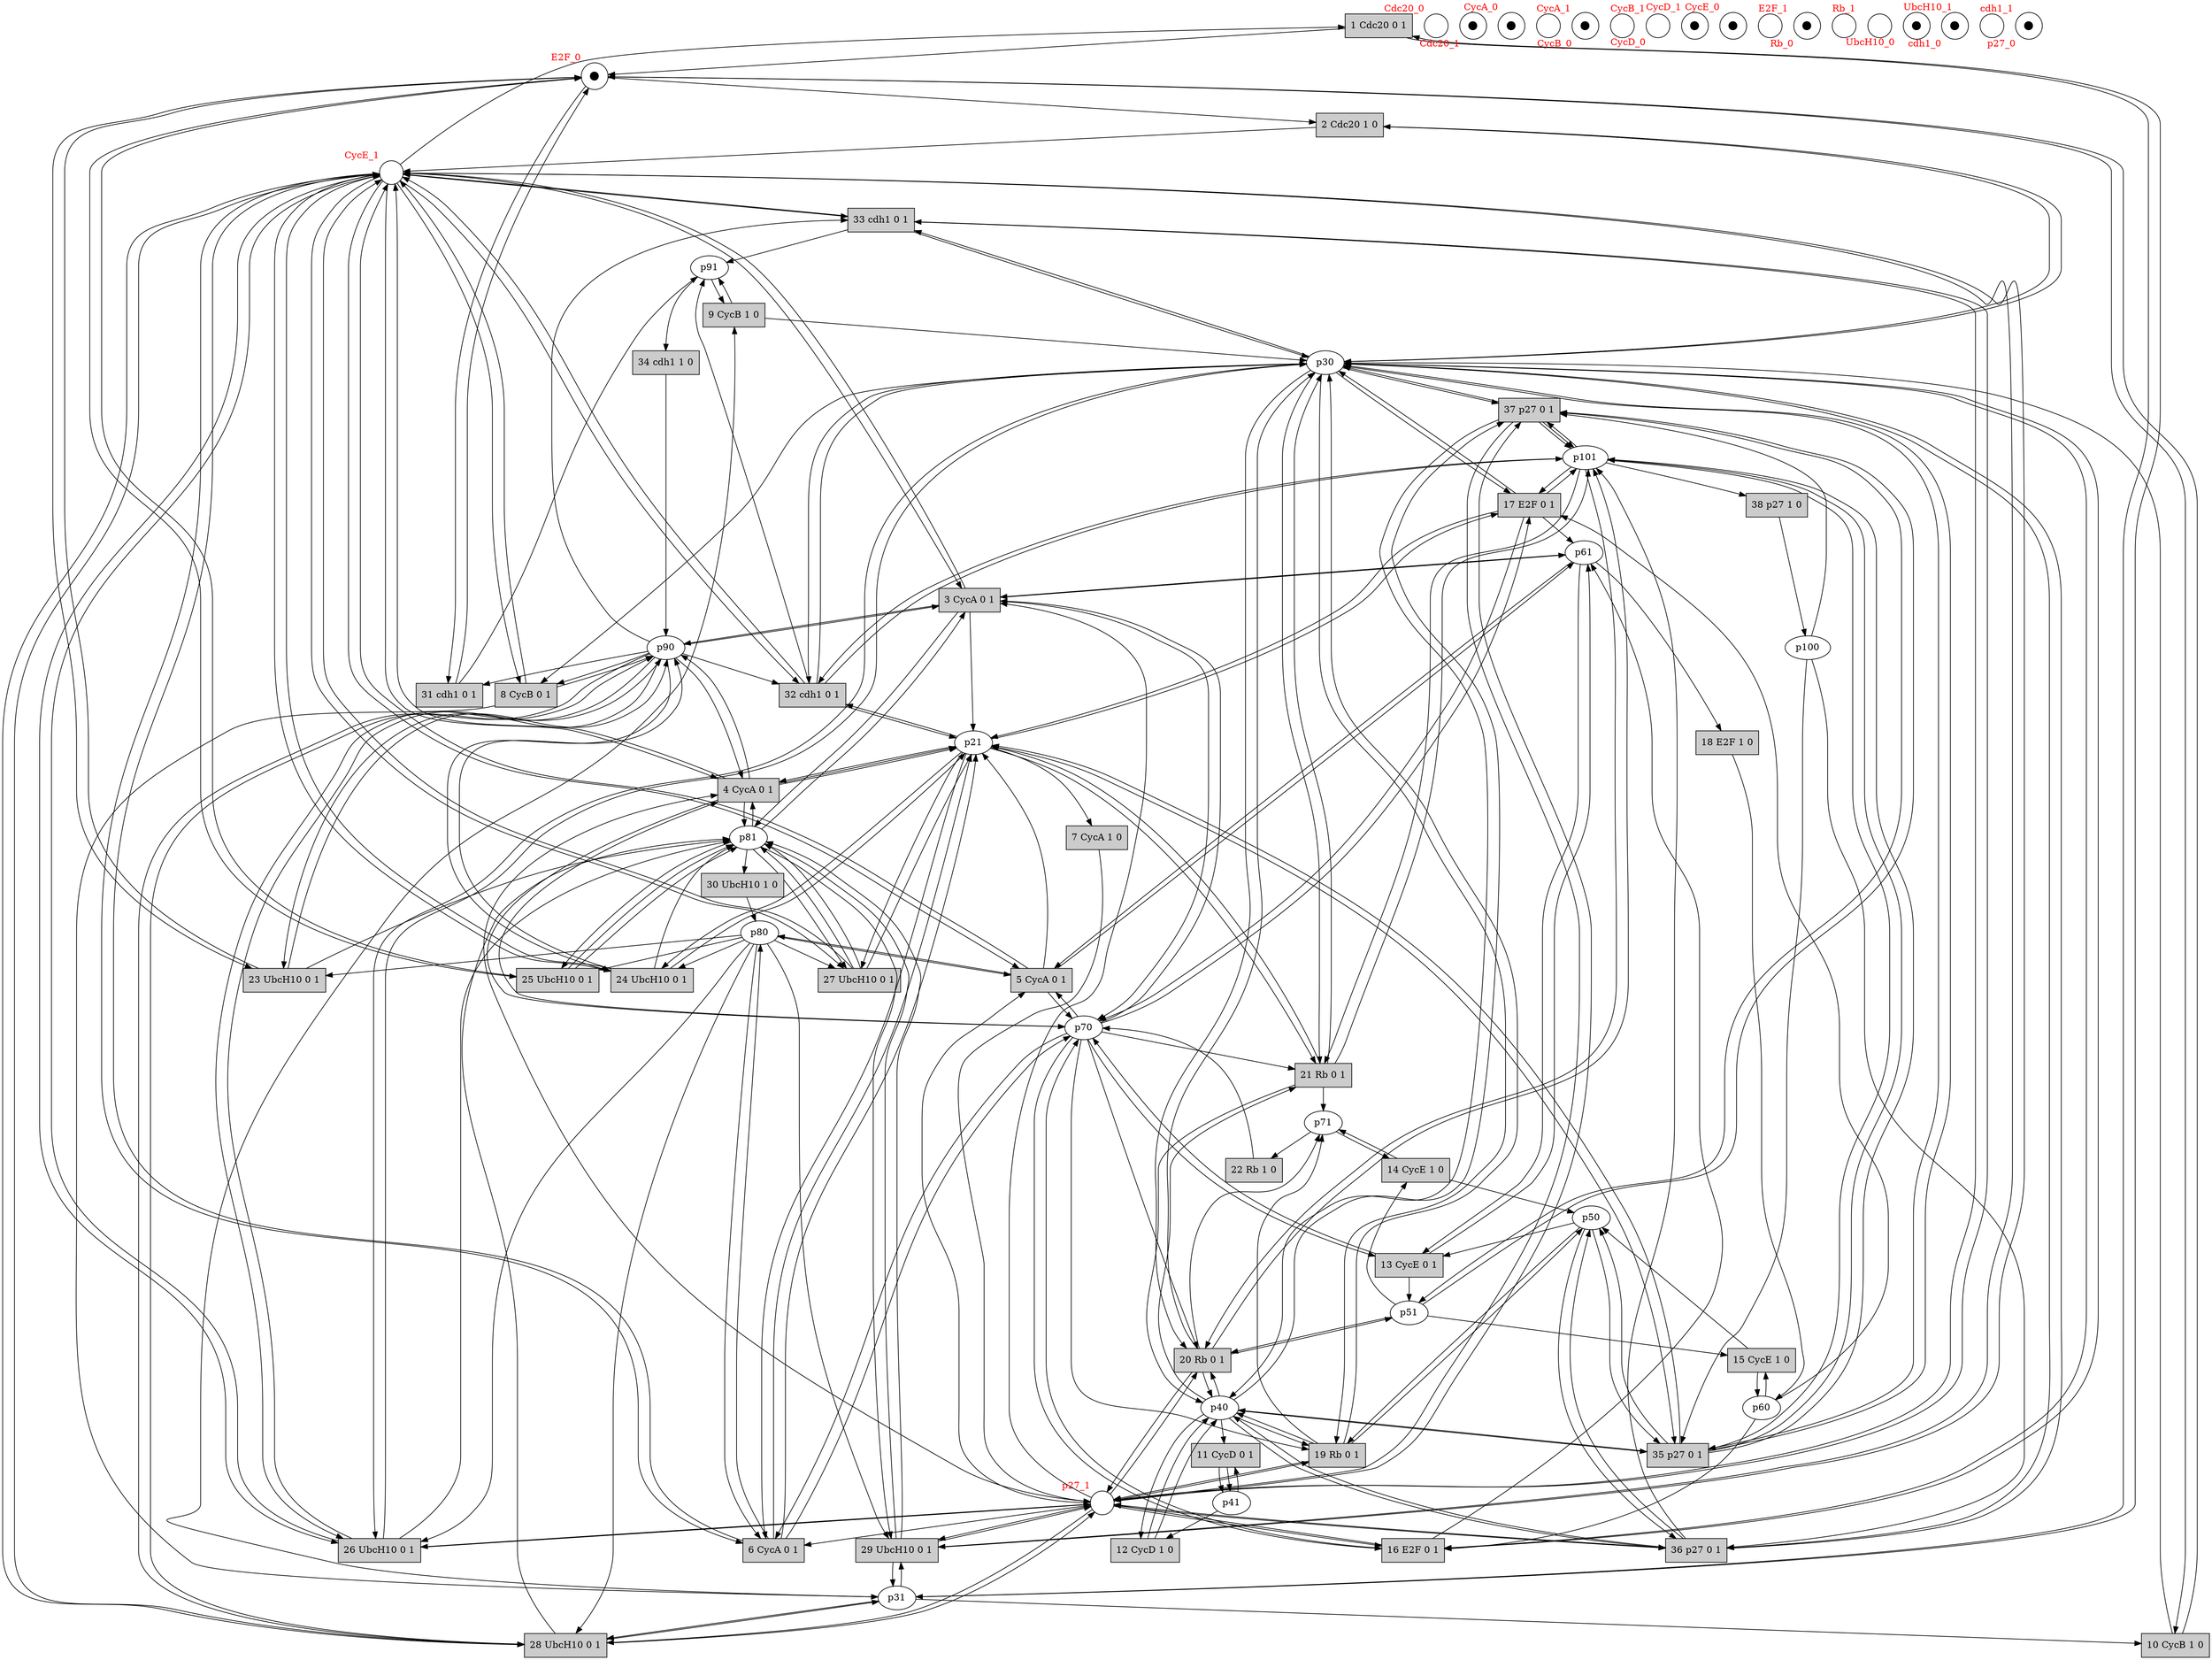 digraph test {
  t1 -> p11;
  t1 -> p31;
  t2 -> p10;
  t2 -> p30;
  t3 -> p21;
  t3 -> p70;
  t3 -> p81;
  t3 -> p90;
  t3 -> p61;
  t3 -> p10;
  t4 -> p21;
  t4 -> p21;
  t4 -> p90;
  t4 -> p70;
  t4 -> p10;
  t4 -> p81;
  t5 -> p21;
  t5 -> p61;
  t5 -> p80;
  t5 -> p70;
  t5 -> p10;
  t6 -> p21;
  t6 -> p21;
  t6 -> p80;
  t6 -> p70;
  t6 -> p10;
  t7 -> p20;
  t8 -> p31;
  t8 -> p90;
  t8 -> p10;
  t9 -> p30;
  t9 -> p91;
  t10 -> p30;
  t10 -> p11;
  t11 -> p41;
  t11 -> p41;
  t12 -> p40;
  t12 -> p40;
  t13 -> p51;
  t13 -> p61;
  t13 -> p70;
  t14 -> p50;
  t14 -> p71;
  t15 -> p50;
  t15 -> p60;
  t16 -> p61;
  t16 -> p30;
  t16 -> p20;
  t16 -> p70;
  t17 -> p61;
  t17 -> p21;
  t17 -> p30;
  t17 -> p101;
  t17 -> p70;
  t18 -> p60;
  t19 -> p71;
  t19 -> p30;
  t19 -> p20;
  t19 -> p40;
  t19 -> p50;
  t20 -> p71;
  t20 -> p30;
  t20 -> p101;
  t20 -> p20;
  t20 -> p51;
  t20 -> p40;
  t21 -> p71;
  t21 -> p21;
  t21 -> p30;
  t21 -> p101;
  t21 -> p40;
  t22 -> p70;
  t23 -> p81;
  t23 -> p11;
  t23 -> p90;
  t24 -> p81;
  t24 -> p21;
  t24 -> p90;
  t24 -> p10;
  t25 -> p81;
  t25 -> p11;
  t25 -> p81;
  t26 -> p81;
  t26 -> p30;
  t26 -> p20;
  t26 -> p90;
  t26 -> p10;
  t27 -> p81;
  t27 -> p21;
  t27 -> p81;
  t27 -> p10;
  t28 -> p81;
  t28 -> p31;
  t28 -> p20;
  t28 -> p90;
  t28 -> p10;
  t29 -> p81;
  t29 -> p31;
  t29 -> p20;
  t29 -> p81;
  t29 -> p10;
  t30 -> p80;
  t31 -> p91;
  t31 -> p11;
  t32 -> p91;
  t32 -> p21;
  t32 -> p30;
  t32 -> p101;
  t32 -> p10;
  t33 -> p91;
  t33 -> p30;
  t33 -> p20;
  t33 -> p10;
  t34 -> p90;
  t35 -> p101;
  t35 -> p21;
  t35 -> p30;
  t35 -> p101;
  t35 -> p40;
  t35 -> p50;
  t36 -> p101;
  t36 -> p30;
  t36 -> p20;
  t36 -> p40;
  t36 -> p50;
  t37 -> p101;
  t37 -> p30;
  t37 -> p101;
  t37 -> p20;
  t37 -> p51;
  t37 -> p40;
  t38 -> p100;
  p10 -> t1;
  p31 -> t1;
  p11 -> t2;
  p30 -> t2;
  p20 -> t3;
  p70 -> t3;
  p81 -> t3;
  p90 -> t3;
  p61 -> t3;
  p10 -> t3;
  p20 -> t4;
  p21 -> t4;
  p90 -> t4;
  p70 -> t4;
  p10 -> t4;
  p81 -> t4;
  p20 -> t5;
  p61 -> t5;
  p80 -> t5;
  p70 -> t5;
  p10 -> t5;
  p20 -> t6;
  p21 -> t6;
  p80 -> t6;
  p70 -> t6;
  p10 -> t6;
  p21 -> t7;
  p30 -> t8;
  p90 -> t8;
  p10 -> t8;
  p31 -> t9;
  p91 -> t9;
  p31 -> t10;
  p11 -> t10;
  p40 -> t11;
  p41 -> t11;
  p41 -> t12;
  p40 -> t12;
  p50 -> t13;
  p61 -> t13;
  p70 -> t13;
  p51 -> t14;
  p71 -> t14;
  p51 -> t15;
  p60 -> t15;
  p60 -> t16;
  p30 -> t16;
  p20 -> t16;
  p70 -> t16;
  p60 -> t17;
  p21 -> t17;
  p30 -> t17;
  p101 -> t17;
  p70 -> t17;
  p61 -> t18;
  p70 -> t19;
  p30 -> t19;
  p20 -> t19;
  p40 -> t19;
  p50 -> t19;
  p70 -> t20;
  p30 -> t20;
  p101 -> t20;
  p20 -> t20;
  p51 -> t20;
  p40 -> t20;
  p70 -> t21;
  p21 -> t21;
  p30 -> t21;
  p101 -> t21;
  p40 -> t21;
  p71 -> t22;
  p80 -> t23;
  p11 -> t23;
  p90 -> t23;
  p80 -> t24;
  p21 -> t24;
  p90 -> t24;
  p10 -> t24;
  p80 -> t25;
  p11 -> t25;
  p81 -> t25;
  p80 -> t26;
  p30 -> t26;
  p20 -> t26;
  p90 -> t26;
  p10 -> t26;
  p80 -> t27;
  p21 -> t27;
  p81 -> t27;
  p10 -> t27;
  p80 -> t28;
  p31 -> t28;
  p20 -> t28;
  p90 -> t28;
  p10 -> t28;
  p80 -> t29;
  p31 -> t29;
  p20 -> t29;
  p81 -> t29;
  p10 -> t29;
  p81 -> t30;
  p90 -> t31;
  p11 -> t31;
  p90 -> t32;
  p21 -> t32;
  p30 -> t32;
  p101 -> t32;
  p10 -> t32;
  p90 -> t33;
  p30 -> t33;
  p20 -> t33;
  p10 -> t33;
  p91 -> t34;
  p100 -> t35;
  p21 -> t35;
  p30 -> t35;
  p101 -> t35;
  p40 -> t35;
  p50 -> t35;
  p100 -> t36;
  p30 -> t36;
  p20 -> t36;
  p40 -> t36;
  p50 -> t36;
  p100 -> t37;
  p30 -> t37;
  p101 -> t37;
  p20 -> t37;
  p51 -> t37;
  p40 -> t37;
  p101 -> t38;
  p1 [label="" xlabel= <<FONT COLOR="red">Cdc20_0</FONT>> shape=circle ];
  p2 [label=⬤ xlabel= <<FONT COLOR="red">Cdc20_1</FONT>> shape=circle ];
  p3 [label=⬤ xlabel= <<FONT COLOR="red">CycA_0</FONT>> shape=circle ];
  p4 [label="" xlabel= <<FONT COLOR="red">CycA_1</FONT>> shape=circle ];
  p5 [label=⬤ xlabel= <<FONT COLOR="red">CycB_0</FONT>> shape=circle ];
  p6 [label="" xlabel= <<FONT COLOR="red">CycB_1</FONT>> shape=circle ];
  p7 [label="" xlabel= <<FONT COLOR="red">CycD_0</FONT>> shape=circle ];
  p8 [label=⬤ xlabel= <<FONT COLOR="red">CycD_1</FONT>> shape=circle ];
  p9 [label=⬤ xlabel= <<FONT COLOR="red">CycE_0</FONT>> shape=circle ];
  p10 [label="" xlabel= <<FONT COLOR="red">CycE_1</FONT>> shape=circle ];
  p11 [label=⬤ xlabel= <<FONT COLOR="red">E2F_0</FONT>> shape=circle ];
  p12 [label="" xlabel= <<FONT COLOR="red">E2F_1</FONT>> shape=circle ];
  p13 [label=⬤ xlabel= <<FONT COLOR="red">Rb_0</FONT>> shape=circle ];
  p14 [label="" xlabel= <<FONT COLOR="red">Rb_1</FONT>> shape=circle ];
  p15 [label="" xlabel= <<FONT COLOR="red">UbcH10_0</FONT>> shape=circle ];
  p16 [label=⬤ xlabel= <<FONT COLOR="red">UbcH10_1</FONT>> shape=circle ];
  p17 [label=⬤ xlabel= <<FONT COLOR="red">cdh1_0</FONT>> shape=circle ];
  p18 [label="" xlabel= <<FONT COLOR="red">cdh1_1</FONT>> shape=circle ];
  p19 [label=⬤ xlabel= <<FONT COLOR="red">p27_0</FONT>> shape=circle ];
  p20 [label="" xlabel= <<FONT COLOR="red">p27_1</FONT>> shape=circle ];
  t1 [fillcolor="#cccccc" label="1 Cdc20 0 1" shape=box style=filled];
  t2 [fillcolor="#cccccc" label="2 Cdc20 1 0" shape=box style=filled];
  t3 [fillcolor="#cccccc" label="3 CycA 0 1" shape=box style=filled];
  t4 [fillcolor="#cccccc" label="4 CycA 0 1" shape=box style=filled];
  t5 [fillcolor="#cccccc" label="5 CycA 0 1" shape=box style=filled];
  t6 [fillcolor="#cccccc" label="6 CycA 0 1" shape=box style=filled];
  t7 [fillcolor="#cccccc" label="7 CycA 1 0" shape=box style=filled];
  t8 [fillcolor="#cccccc" label="8 CycB 0 1" shape=box style=filled];
  t9 [fillcolor="#cccccc" label="9 CycB 1 0" shape=box style=filled];
  t10 [fillcolor="#cccccc" label="10 CycB 1 0" shape=box style=filled];
  t11 [fillcolor="#cccccc" label="11 CycD 0 1" shape=box style=filled];
  t12 [fillcolor="#cccccc" label="12 CycD 1 0" shape=box style=filled];
  t13 [fillcolor="#cccccc" label="13 CycE 0 1" shape=box style=filled];
  t14 [fillcolor="#cccccc" label="14 CycE 1 0" shape=box style=filled];
  t15 [fillcolor="#cccccc" label="15 CycE 1 0" shape=box style=filled];
  t16 [fillcolor="#cccccc" label="16 E2F 0 1" shape=box style=filled];
  t17 [fillcolor="#cccccc" label="17 E2F 0 1" shape=box style=filled];
  t18 [fillcolor="#cccccc" label="18 E2F 1 0" shape=box style=filled];
  t19 [fillcolor="#cccccc" label="19 Rb 0 1" shape=box style=filled];
  t20 [fillcolor="#cccccc" label="20 Rb 0 1" shape=box style=filled];
  t21 [fillcolor="#cccccc" label="21 Rb 0 1" shape=box style=filled];
  t22 [fillcolor="#cccccc" label="22 Rb 1 0" shape=box style=filled];
  t23 [fillcolor="#cccccc" label="23 UbcH10 0 1" shape=box style=filled];
  t24 [fillcolor="#cccccc" label="24 UbcH10 0 1" shape=box style=filled];
  t25 [fillcolor="#cccccc" label="25 UbcH10 0 1" shape=box style=filled];
  t26 [fillcolor="#cccccc" label="26 UbcH10 0 1" shape=box style=filled];
  t27 [fillcolor="#cccccc" label="27 UbcH10 0 1" shape=box style=filled];
  t28 [fillcolor="#cccccc" label="28 UbcH10 0 1" shape=box style=filled];
  t29 [fillcolor="#cccccc" label="29 UbcH10 0 1" shape=box style=filled];
  t30 [fillcolor="#cccccc" label="30 UbcH10 1 0" shape=box style=filled];
  t31 [fillcolor="#cccccc" label="31 cdh1 0 1" shape=box style=filled];
  t32 [fillcolor="#cccccc" label="32 cdh1 0 1" shape=box style=filled];
  t33 [fillcolor="#cccccc" label="33 cdh1 0 1" shape=box style=filled];
  t34 [fillcolor="#cccccc" label="34 cdh1 1 0" shape=box style=filled];
  t35 [fillcolor="#cccccc" label="35 p27 0 1" shape=box style=filled];
  t36 [fillcolor="#cccccc" label="36 p27 0 1" shape=box style=filled];
  t37 [fillcolor="#cccccc" label="37 p27 0 1" shape=box style=filled];
  t38 [fillcolor="#cccccc" label="38 p27 1 0" shape=box style=filled];
}